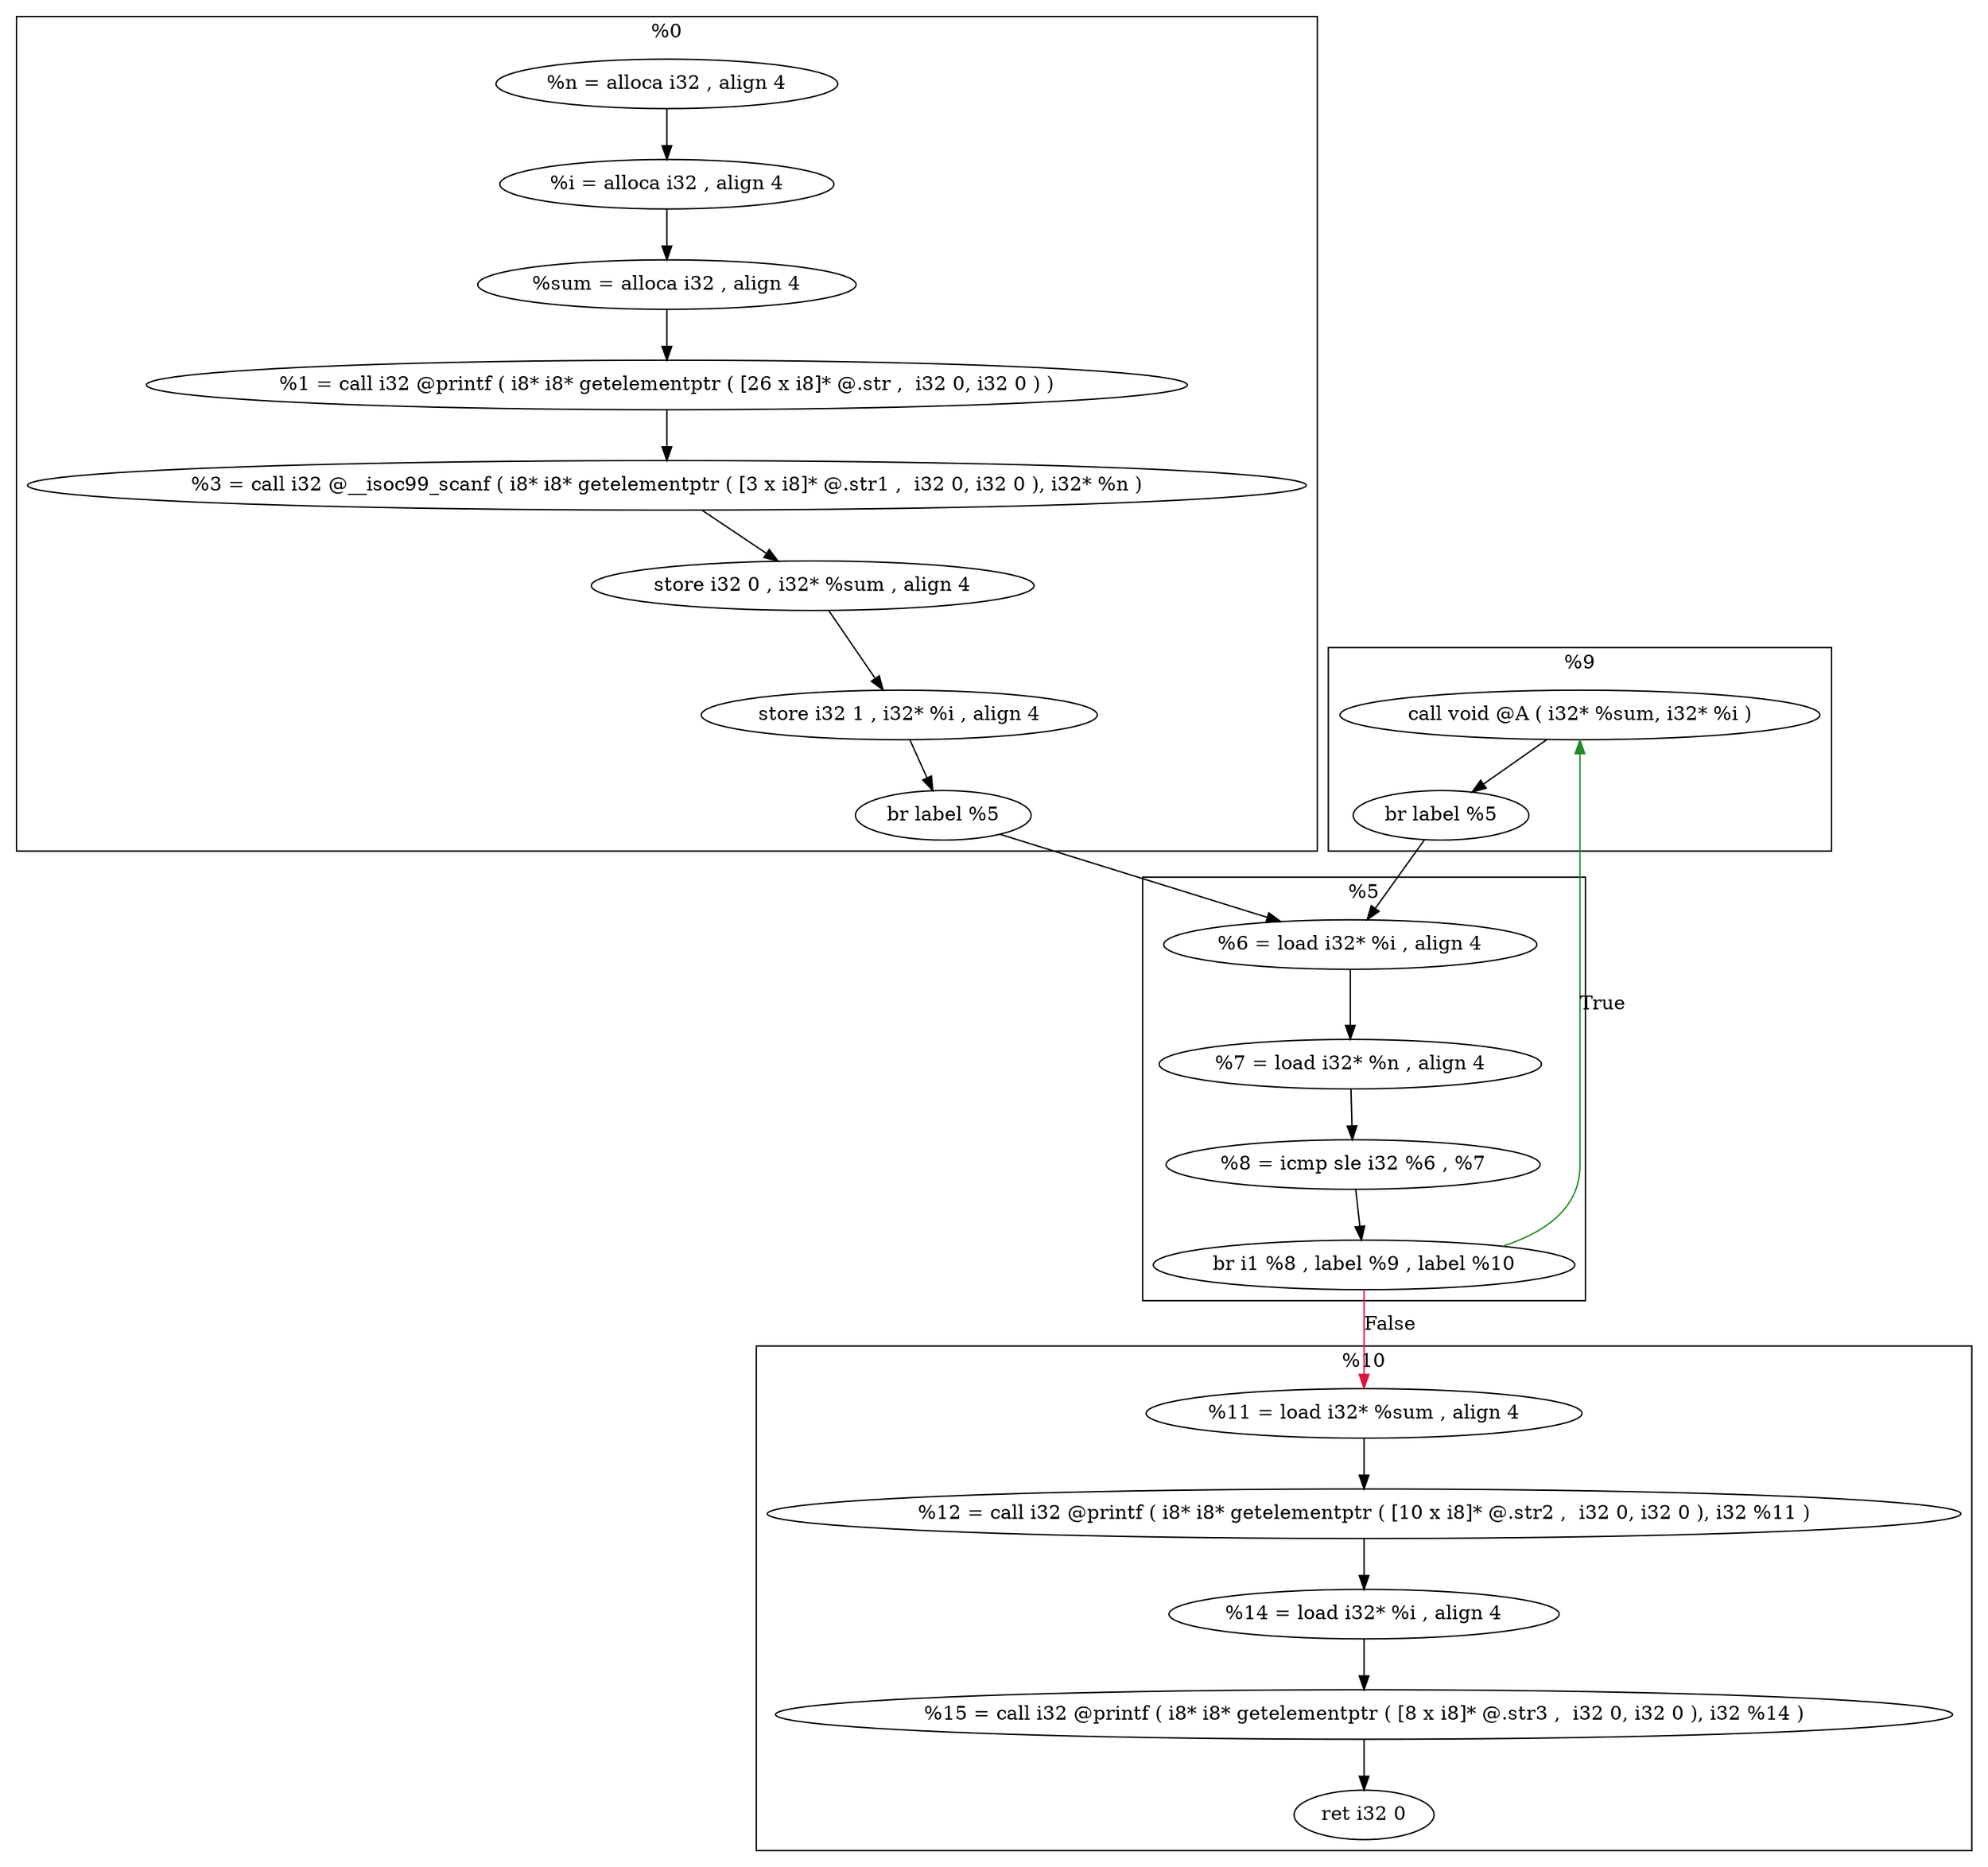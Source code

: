 digraph {
	graph [bb="0,0,1580,1331"];
	node [label="\N"];
	subgraph cluster_31 {
		graph [bb="626,730,1572,1323",
			label="%0",
			lheight=0.21,
			lp="1099,1311.5",
			lwidth=0.32
		];
		33		 [height=0.5,
			label="%n = alloca i32 , align 4",
			pos="1099,1274",
			width=3.4464];
		34		 [height=0.5,
			label="%i = alloca i32 , align 4",
			pos="1099,1200",
			width=3.3686];
		33 -> 34		 [pos="e,1099,1218.4 1099,1255.9 1099,1247.8 1099,1237.9 1099,1228.7"];
		35		 [height=0.5,
			label="%sum = alloca i32 , align 4",
			pos="1099,1126",
			width=3.8165];
		34 -> 35		 [pos="e,1099,1144.4 1099,1181.9 1099,1173.8 1099,1163.9 1099,1154.7"];
		36		 [height=0.5,
			label="%1 = call i32 @printf ( i8* i8* getelementptr ( [26 x i8]* @.str ,  i32 0, i32 0 ) )",
			pos="1099,1052",
			width=10.513];
		35 -> 36		 [pos="e,1099,1070.4 1099,1107.9 1099,1099.8 1099,1089.9 1099,1080.7"];
		40		 [height=0.5,
			label="%3 = call i32 @__isoc99_scanf ( i8* i8* getelementptr ( [3 x i8]* @.str1 ,  i32 0, i32 0 ), i32* %n )",
			pos="1099,978",
			width=12.922];
		36 -> 40		 [pos="e,1099,996.44 1099,1033.9 1099,1025.8 1099,1015.9 1099,1006.7"];
		43		 [height=0.5,
			label="store i32 0 , i32* %sum , align 4",
			pos="1099,904",
			width=4.4748];
		40 -> 43		 [pos="e,1099,922.44 1099,959.94 1099,951.81 1099,941.88 1099,932.7"];
		44		 [height=0.5,
			label="store i32 1 , i32* %i , align 4",
			pos="1099,830",
			width=4.004];
		43 -> 44		 [pos="e,1099,848.44 1099,885.94 1099,877.81 1099,867.88 1099,858.7"];
		45		 [height=0.5,
			label="br label %5",
			pos="1099,756",
			width=1.7596];
		44 -> 45		 [pos="e,1099,774.44 1099,811.94 1099,803.81 1099,793.88 1099,784.7"];
	}
	subgraph cluster_46 {
		graph [bb="922,413,1244,710",
			label="%5",
			lheight=0.21,
			lp="1083,698.5",
			lwidth=0.32
		];
		47		 [height=0.5,
			label="%6 = load i32* %i , align 4",
			pos="1099,661",
			width=3.7616];
		48		 [height=0.5,
			label="%7 = load i32* %n , align 4",
			pos="1087,587",
			width=3.8623];
		47 -> 48		 [pos="e,1089.9,605.44 1096.2,642.94 1094.8,634.72 1093.1,624.66 1091.6,615.41"];
		49		 [height=0.5,
			label="%8 = icmp sle i32 %6 , %7",
			pos="1084,513",
			width=3.7846];
		48 -> 49		 [pos="e,1084.7,531.44 1086.3,568.94 1086,560.81 1085.5,550.88 1085.2,541.7"];
		50		 [height=0.5,
			label="br i1 %8 , label %9 , label %10",
			pos="1083,439",
			width=4.2554];
		49 -> 50		 [pos="e,1083.2,457.44 1083.8,494.94 1083.7,486.81 1083.5,476.88 1083.4,467.7"];
	}
	subgraph cluster_51 {
		graph [bb="900,230,1266,379",
			label="%9",
			lheight=0.21,
			lp="1083,367.5",
			lwidth=0.32
		];
		52		 [height=0.5,
			label="call void @A ( i32* %sum, i32* %i )",
			pos="1083,330",
			width=4.8449];
		53		 [height=0.5,
			label="br label %5",
			pos="1166,256",
			width=1.7596];
		52 -> 53		 [pos="e,1147,273.44 1102.7,311.94 1113.6,302.48 1127.3,290.58 1139.2,280.27"];
	}
	subgraph cluster_54 {
		graph [bb="8,8,892,379",
			label="%10",
			lheight=0.21,
			lp="450,367.5",
			lwidth=0.44
		];
		55		 [height=0.5,
			label="%11 = load i32* %sum , align 4",
			pos="588,330",
			width=4.397];
		56		 [height=0.5,
			label="%12 = call i32 @printf ( i8* i8* getelementptr ( [10 x i8]* @.str2 ,  i32 0, i32 0 ), i32 %11 )",
			pos="450,256",
			width=12.058];
		55 -> 56		 [pos="e,482.79,274.11 555.99,312.3 536.85,302.31 512.31,289.51 491.67,278.74"];
		59		 [height=0.5,
			label="%14 = load i32* %i , align 4",
			pos="450,182",
			width=3.9262];
		56 -> 59		 [pos="e,450,200.44 450,237.94 450,229.81 450,219.88 450,210.7"];
		60		 [height=0.5,
			label="%15 = call i32 @printf ( i8* i8* getelementptr ( [8 x i8]* @.str3 ,  i32 0, i32 0 ), i32 %14 )",
			pos="450,108",
			width=11.893];
		59 -> 60		 [pos="e,450,126.44 450,163.94 450,155.81 450,145.88 450,136.7"];
		63		 [height=0.5,
			label="ret i32 0",
			pos="450,34",
			width=1.3985];
		60 -> 63		 [pos="e,450,52.441 450,89.937 450,81.807 450,71.876 450,62.705"];
	}
	45 -> 47	 [pos="e,1099,679.26 1099,737.94 1099,724.39 1099,705.18 1099,689.47"];
	50 -> 52	 [color=forestgreen,
		label=True,
		lp="1100,395",
		pos="e,1083,348.15 1083,420.81 1083,403.96 1083,378.02 1083,358.34"];
	50 -> 55	 [color=crimson,
		label=False,
		lp="928,395",
		pos="e,658.4,346.22 1013.4,422.95 922.6,403.33 764.1,369.07 668.32,348.36"];
	53 -> 47	 [pos="e,1172.1,645.8 1216.9,266.8 1249.6,276.38 1286,294.74 1286,329 1286,588 1286,588 1286,588 1286,611.93 1232,630.93 1182,643.4"];
}
